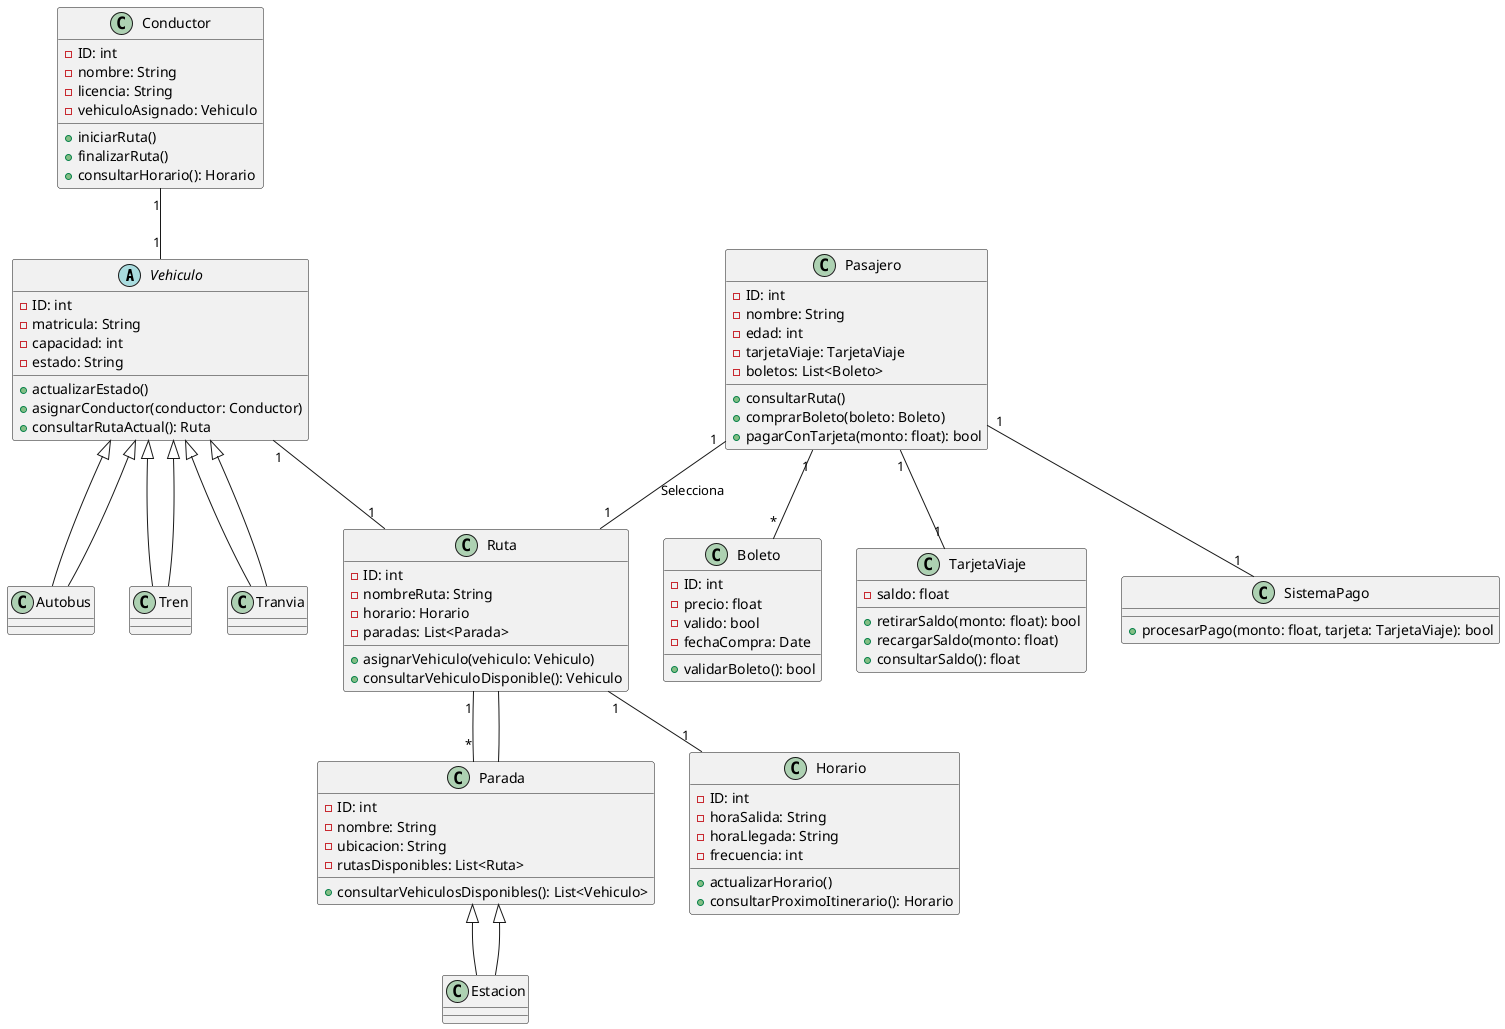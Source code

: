 @startuml
abstract class Vehiculo {
    - ID: int
    - matricula: String
    - capacidad: int
    - estado: String
    + actualizarEstado()
    + asignarConductor(conductor: Conductor)
    + consultarRutaActual(): Ruta
}

class Autobus extends Vehiculo
class Tren extends Vehiculo
class Tranvia extends Vehiculo

class Conductor {
    - ID: int
    - nombre: String
    - licencia: String
    - vehiculoAsignado: Vehiculo
    + iniciarRuta()
    + finalizarRuta()
    + consultarHorario(): Horario
}

class Pasajero {
    - ID: int
    - nombre: String
    - edad: int
    - tarjetaViaje: TarjetaViaje
    - boletos: List<Boleto>
    + consultarRuta()
    + comprarBoleto(boleto: Boleto)
    + pagarConTarjeta(monto: float): bool
}

class Ruta {
    - ID: int
    - nombreRuta: String
    - horario: Horario
    - paradas: List<Parada>
    + asignarVehiculo(vehiculo: Vehiculo)
    + consultarVehiculoDisponible(): Vehiculo
}

class Parada {
    - ID: int
    - nombre: String
    - ubicacion: String
    - rutasDisponibles: List<Ruta>
    + consultarVehiculosDisponibles(): List<Vehiculo>
}

class Estacion extends Parada

class Horario {
    - ID: int
    - horaSalida: String
    - horaLlegada: String
    - frecuencia: int
    + actualizarHorario()
    + consultarProximoItinerario(): Horario
}

class Boleto {
    - ID: int
    - precio: float
    - valido: bool
    - fechaCompra: Date
    + validarBoleto(): bool
}

class TarjetaViaje {
    - saldo: float
    + retirarSaldo(monto: float): bool
    + recargarSaldo(monto: float)
    + consultarSaldo(): float
}

class SistemaPago {
    + procesarPago(monto: float, tarjeta: TarjetaViaje): bool
}

Pasajero "1" -- "1" TarjetaViaje
Pasajero "1" -- "*" Boleto
Pasajero "1" -- "1" SistemaPago
Pasajero "1" -- "1" Ruta : "Selecciona"
Conductor "1" -- "1" Vehiculo
Vehiculo "1" -- "1" Ruta
Ruta "1" -- "*" Parada
Ruta "1" -- "1" Horario
Vehiculo <|-- Autobus
Vehiculo <|-- Tren
Vehiculo <|-- Tranvia
Parada -- Ruta
Estacion --|> Parada
@enduml
